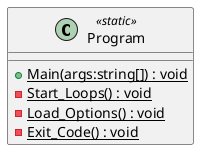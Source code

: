 @startuml
class Program <<static>> {
    + {static} Main(args:string[]) : void
    - {static} Start_Loops() : void
    - {static} Load_Options() : void
    - {static} Exit_Code() : void
}
@enduml
